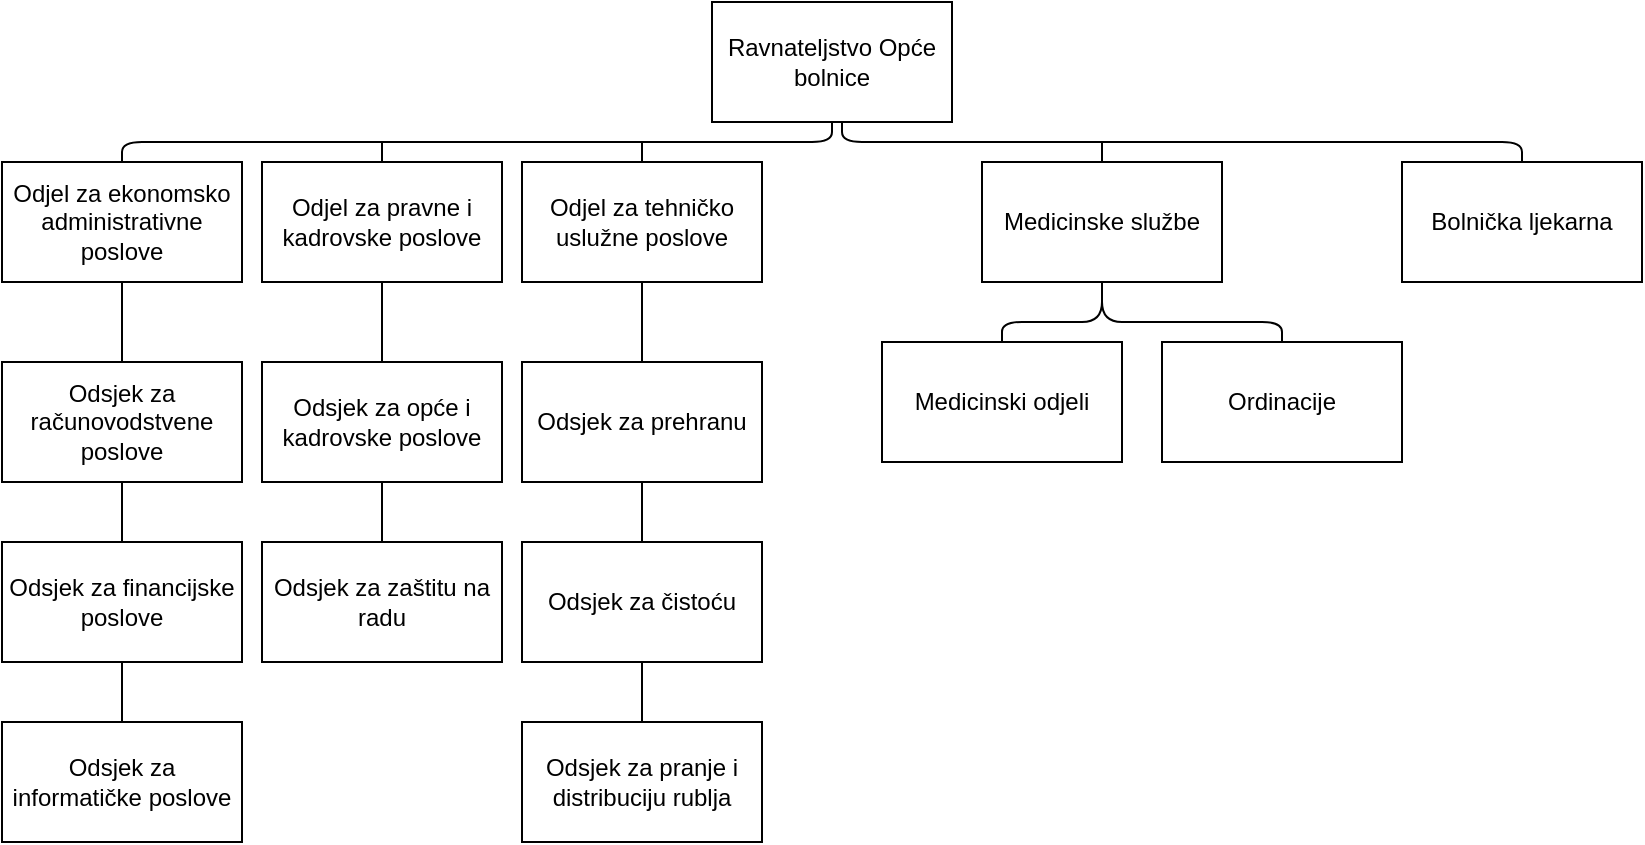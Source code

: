 <mxfile version="10.5.2" type="github"><diagram id="rT_-T1LxV3MgCrmkMfjo" name="Page-1"><mxGraphModel dx="840" dy="469" grid="1" gridSize="10" guides="1" tooltips="1" connect="1" arrows="1" fold="1" page="1" pageScale="1" pageWidth="850" pageHeight="1100" math="0" shadow="0"><root><mxCell id="0"/><mxCell id="1" parent="0"/><mxCell id="ObHsW96O5Pz6z0QZ5wGD-1" value="Ravnateljstvo Opće bolnice" style="rounded=0;whiteSpace=wrap;html=1;" vertex="1" parent="1"><mxGeometry x="365" y="60" width="120" height="60" as="geometry"/></mxCell><mxCell id="ObHsW96O5Pz6z0QZ5wGD-2" value="Odjel za pravne i kadrovske poslove" style="rounded=0;whiteSpace=wrap;html=1;" vertex="1" parent="1"><mxGeometry x="140" y="140" width="120" height="60" as="geometry"/></mxCell><mxCell id="ObHsW96O5Pz6z0QZ5wGD-4" value="Odjel za ekonomsko administrativne poslove" style="rounded=0;whiteSpace=wrap;html=1;" vertex="1" parent="1"><mxGeometry x="10" y="140" width="120" height="60" as="geometry"/></mxCell><mxCell id="ObHsW96O5Pz6z0QZ5wGD-5" value="Odjel za tehničko uslužne poslove" style="rounded=0;whiteSpace=wrap;html=1;" vertex="1" parent="1"><mxGeometry x="270" y="140" width="120" height="60" as="geometry"/></mxCell><mxCell id="ObHsW96O5Pz6z0QZ5wGD-6" value="Medicinske službe" style="rounded=0;whiteSpace=wrap;html=1;" vertex="1" parent="1"><mxGeometry x="500" y="140" width="120" height="60" as="geometry"/></mxCell><mxCell id="ObHsW96O5Pz6z0QZ5wGD-7" value="Bolnička ljekarna" style="rounded=0;whiteSpace=wrap;html=1;" vertex="1" parent="1"><mxGeometry x="710" y="140" width="120" height="60" as="geometry"/></mxCell><mxCell id="ObHsW96O5Pz6z0QZ5wGD-8" value="Medicinski odjeli" style="rounded=0;whiteSpace=wrap;html=1;" vertex="1" parent="1"><mxGeometry x="450" y="230" width="120" height="60" as="geometry"/></mxCell><mxCell id="ObHsW96O5Pz6z0QZ5wGD-9" value="Ordinacije" style="rounded=0;whiteSpace=wrap;html=1;" vertex="1" parent="1"><mxGeometry x="590" y="230" width="120" height="60" as="geometry"/></mxCell><mxCell id="ObHsW96O5Pz6z0QZ5wGD-12" value="Odsjek za računovodstvene poslove" style="rounded=0;whiteSpace=wrap;html=1;" vertex="1" parent="1"><mxGeometry x="10" y="240" width="120" height="60" as="geometry"/></mxCell><mxCell id="ObHsW96O5Pz6z0QZ5wGD-13" value="Odsjek za financijske poslove" style="rounded=0;whiteSpace=wrap;html=1;" vertex="1" parent="1"><mxGeometry x="10" y="330" width="120" height="60" as="geometry"/></mxCell><mxCell id="ObHsW96O5Pz6z0QZ5wGD-14" value="Odsjek za informatičke poslove" style="rounded=0;whiteSpace=wrap;html=1;" vertex="1" parent="1"><mxGeometry x="10" y="420" width="120" height="60" as="geometry"/></mxCell><mxCell id="ObHsW96O5Pz6z0QZ5wGD-15" value="Odsjek za opće i kadrovske poslove" style="rounded=0;whiteSpace=wrap;html=1;" vertex="1" parent="1"><mxGeometry x="140" y="240" width="120" height="60" as="geometry"/></mxCell><mxCell id="ObHsW96O5Pz6z0QZ5wGD-16" value="Odsjek za zaštitu na radu" style="rounded=0;whiteSpace=wrap;html=1;" vertex="1" parent="1"><mxGeometry x="140" y="330" width="120" height="60" as="geometry"/></mxCell><mxCell id="ObHsW96O5Pz6z0QZ5wGD-17" value="Odsjek za prehranu" style="rounded=0;whiteSpace=wrap;html=1;" vertex="1" parent="1"><mxGeometry x="270" y="240" width="120" height="60" as="geometry"/></mxCell><mxCell id="ObHsW96O5Pz6z0QZ5wGD-18" value="Odsjek za čistoću" style="rounded=0;whiteSpace=wrap;html=1;" vertex="1" parent="1"><mxGeometry x="270" y="330" width="120" height="60" as="geometry"/></mxCell><mxCell id="ObHsW96O5Pz6z0QZ5wGD-19" value="Odsjek za pranje i distribuciju rublja" style="rounded=0;whiteSpace=wrap;html=1;" vertex="1" parent="1"><mxGeometry x="270" y="420" width="120" height="60" as="geometry"/></mxCell><mxCell id="ObHsW96O5Pz6z0QZ5wGD-20" value="" style="endArrow=none;html=1;entryX=0.5;entryY=1;entryDx=0;entryDy=0;exitX=0.5;exitY=0;exitDx=0;exitDy=0;" edge="1" parent="1" source="ObHsW96O5Pz6z0QZ5wGD-4" target="ObHsW96O5Pz6z0QZ5wGD-1"><mxGeometry width="50" height="50" relative="1" as="geometry"><mxPoint x="10" y="550" as="sourcePoint"/><mxPoint x="60" y="500" as="targetPoint"/><Array as="points"><mxPoint x="70" y="130"/><mxPoint x="425" y="130"/></Array></mxGeometry></mxCell><mxCell id="ObHsW96O5Pz6z0QZ5wGD-21" value="" style="endArrow=none;html=1;exitX=0.5;exitY=0;exitDx=0;exitDy=0;" edge="1" parent="1" source="ObHsW96O5Pz6z0QZ5wGD-7"><mxGeometry width="50" height="50" relative="1" as="geometry"><mxPoint x="20" y="590" as="sourcePoint"/><mxPoint x="430" y="120" as="targetPoint"/><Array as="points"><mxPoint x="770" y="130"/><mxPoint x="430" y="130"/></Array></mxGeometry></mxCell><mxCell id="ObHsW96O5Pz6z0QZ5wGD-23" value="" style="endArrow=none;html=1;entryX=0.5;entryY=0;entryDx=0;entryDy=0;" edge="1" parent="1" target="ObHsW96O5Pz6z0QZ5wGD-2"><mxGeometry width="50" height="50" relative="1" as="geometry"><mxPoint x="200" y="130" as="sourcePoint"/><mxPoint x="60" y="500" as="targetPoint"/></mxGeometry></mxCell><mxCell id="ObHsW96O5Pz6z0QZ5wGD-25" value="" style="endArrow=none;html=1;entryX=0.5;entryY=0;entryDx=0;entryDy=0;" edge="1" parent="1" target="ObHsW96O5Pz6z0QZ5wGD-5"><mxGeometry width="50" height="50" relative="1" as="geometry"><mxPoint x="330" y="130" as="sourcePoint"/><mxPoint x="60" y="500" as="targetPoint"/></mxGeometry></mxCell><mxCell id="ObHsW96O5Pz6z0QZ5wGD-26" value="" style="endArrow=none;html=1;exitX=0.5;exitY=1;exitDx=0;exitDy=0;" edge="1" parent="1" source="ObHsW96O5Pz6z0QZ5wGD-4"><mxGeometry width="50" height="50" relative="1" as="geometry"><mxPoint x="10" y="550" as="sourcePoint"/><mxPoint x="70" y="240" as="targetPoint"/></mxGeometry></mxCell><mxCell id="ObHsW96O5Pz6z0QZ5wGD-27" value="" style="endArrow=none;html=1;entryX=0.5;entryY=1;entryDx=0;entryDy=0;exitX=0.5;exitY=0;exitDx=0;exitDy=0;" edge="1" parent="1" source="ObHsW96O5Pz6z0QZ5wGD-13" target="ObHsW96O5Pz6z0QZ5wGD-12"><mxGeometry width="50" height="50" relative="1" as="geometry"><mxPoint x="10" y="550" as="sourcePoint"/><mxPoint x="60" y="500" as="targetPoint"/></mxGeometry></mxCell><mxCell id="ObHsW96O5Pz6z0QZ5wGD-28" value="" style="endArrow=none;html=1;entryX=0.5;entryY=1;entryDx=0;entryDy=0;exitX=0.5;exitY=0;exitDx=0;exitDy=0;" edge="1" parent="1" source="ObHsW96O5Pz6z0QZ5wGD-14" target="ObHsW96O5Pz6z0QZ5wGD-13"><mxGeometry width="50" height="50" relative="1" as="geometry"><mxPoint x="-20" y="600" as="sourcePoint"/><mxPoint x="30" y="550" as="targetPoint"/></mxGeometry></mxCell><mxCell id="ObHsW96O5Pz6z0QZ5wGD-29" value="" style="endArrow=none;html=1;exitX=0.5;exitY=1;exitDx=0;exitDy=0;" edge="1" parent="1" source="ObHsW96O5Pz6z0QZ5wGD-2" target="ObHsW96O5Pz6z0QZ5wGD-15"><mxGeometry width="50" height="50" relative="1" as="geometry"><mxPoint x="10" y="550" as="sourcePoint"/><mxPoint x="60" y="500" as="targetPoint"/></mxGeometry></mxCell><mxCell id="ObHsW96O5Pz6z0QZ5wGD-30" value="" style="endArrow=none;html=1;entryX=0.5;entryY=1;entryDx=0;entryDy=0;exitX=0.5;exitY=0;exitDx=0;exitDy=0;" edge="1" parent="1" source="ObHsW96O5Pz6z0QZ5wGD-16" target="ObHsW96O5Pz6z0QZ5wGD-15"><mxGeometry width="50" height="50" relative="1" as="geometry"><mxPoint x="10" y="550" as="sourcePoint"/><mxPoint x="60" y="500" as="targetPoint"/></mxGeometry></mxCell><mxCell id="ObHsW96O5Pz6z0QZ5wGD-31" value="" style="endArrow=none;html=1;entryX=0.5;entryY=1;entryDx=0;entryDy=0;exitX=0.5;exitY=0;exitDx=0;exitDy=0;" edge="1" parent="1" source="ObHsW96O5Pz6z0QZ5wGD-17" target="ObHsW96O5Pz6z0QZ5wGD-5"><mxGeometry width="50" height="50" relative="1" as="geometry"><mxPoint x="10" y="550" as="sourcePoint"/><mxPoint x="60" y="500" as="targetPoint"/></mxGeometry></mxCell><mxCell id="ObHsW96O5Pz6z0QZ5wGD-32" value="" style="endArrow=none;html=1;entryX=0.5;entryY=1;entryDx=0;entryDy=0;exitX=0.5;exitY=0;exitDx=0;exitDy=0;" edge="1" parent="1" source="ObHsW96O5Pz6z0QZ5wGD-18" target="ObHsW96O5Pz6z0QZ5wGD-17"><mxGeometry width="50" height="50" relative="1" as="geometry"><mxPoint x="10" y="550" as="sourcePoint"/><mxPoint x="60" y="500" as="targetPoint"/></mxGeometry></mxCell><mxCell id="ObHsW96O5Pz6z0QZ5wGD-33" value="" style="endArrow=none;html=1;entryX=0.5;entryY=1;entryDx=0;entryDy=0;exitX=0.5;exitY=0;exitDx=0;exitDy=0;" edge="1" parent="1" source="ObHsW96O5Pz6z0QZ5wGD-19" target="ObHsW96O5Pz6z0QZ5wGD-18"><mxGeometry width="50" height="50" relative="1" as="geometry"><mxPoint x="10" y="550" as="sourcePoint"/><mxPoint x="60" y="500" as="targetPoint"/></mxGeometry></mxCell><mxCell id="ObHsW96O5Pz6z0QZ5wGD-34" value="" style="endArrow=none;html=1;exitX=0.5;exitY=0;exitDx=0;exitDy=0;" edge="1" parent="1" source="ObHsW96O5Pz6z0QZ5wGD-6"><mxGeometry width="50" height="50" relative="1" as="geometry"><mxPoint x="10" y="550" as="sourcePoint"/><mxPoint x="560" y="130" as="targetPoint"/></mxGeometry></mxCell><mxCell id="ObHsW96O5Pz6z0QZ5wGD-35" value="" style="endArrow=none;html=1;entryX=0.5;entryY=0;entryDx=0;entryDy=0;exitX=0.5;exitY=1;exitDx=0;exitDy=0;" edge="1" parent="1" source="ObHsW96O5Pz6z0QZ5wGD-6" target="ObHsW96O5Pz6z0QZ5wGD-8"><mxGeometry width="50" height="50" relative="1" as="geometry"><mxPoint x="10" y="550" as="sourcePoint"/><mxPoint x="60" y="500" as="targetPoint"/><Array as="points"><mxPoint x="560" y="220"/><mxPoint x="510" y="220"/></Array></mxGeometry></mxCell><mxCell id="ObHsW96O5Pz6z0QZ5wGD-36" value="" style="endArrow=none;html=1;entryX=0.5;entryY=1;entryDx=0;entryDy=0;exitX=0.5;exitY=0;exitDx=0;exitDy=0;" edge="1" parent="1" source="ObHsW96O5Pz6z0QZ5wGD-9" target="ObHsW96O5Pz6z0QZ5wGD-6"><mxGeometry width="50" height="50" relative="1" as="geometry"><mxPoint x="10" y="550" as="sourcePoint"/><mxPoint x="60" y="500" as="targetPoint"/><Array as="points"><mxPoint x="650" y="220"/><mxPoint x="560" y="220"/></Array></mxGeometry></mxCell></root></mxGraphModel></diagram></mxfile>